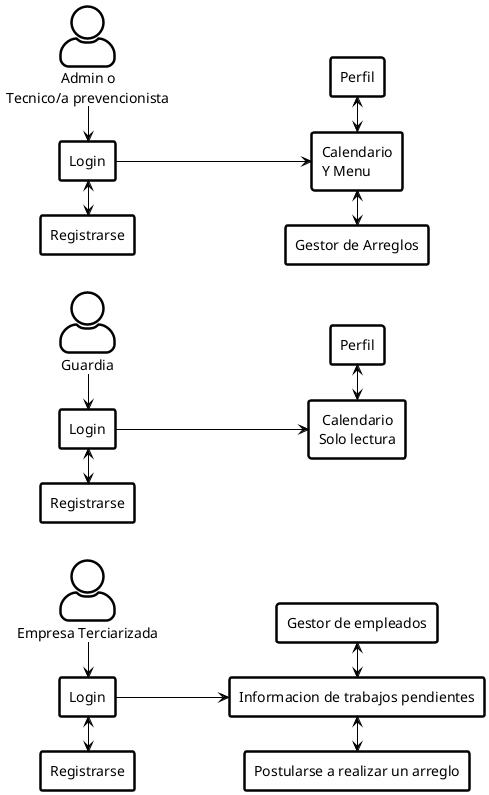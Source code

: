 @startuml "Diagramas de casos de uso"

skinparam {
	Backgroundcolor White
	Linetype Ortho
	ArrowColor Black
	Actor {
		Style Awesome
		BackgroundColor White
		FontColor Black
		BorderColor Black
		BorderThickness 2.5
	}
	Component {
		Style Rectangle
		FontColor Black
		BackgroundColor White
		BorderColor Black
		BorderThickness 2.5
	}
}

left to right direction

'_____________________________________________________________________________________________________________________
:Admin o Tecnico prevencionista: as "               Admin o\nTecnico/a prevencionista"
[Login Admin] as "Login"
:Admin o Tecnico prevencionista: -r-> [Login Admin]

[Registrarse Admin] as "Registrarse"
[Login Admin] <-r-> [Registrarse Admin]

[Calendario Admin] as "Calendario\nY Menu"
[Login Admin] -d-> [Calendario Admin]

[Gestor de arreglos Admin] as "Gestor de Arreglos"
[Calendario Admin] <-r-> [Gestor de arreglos Admin]

[Perfil Admin] as "Perfil"
[Calendario Admin] <-l-> [Perfil Admin]
'_____________________________________________________________________________________________________________________
:Guardia:
[Login Guardia] as "Login"
:Guardia: -r-> [Login Guardia]

[Calendario Guardia] as " Calendario\nSolo lectura"
[Login Guardia] -d-> [Calendario Guardia]

[Registrarse Guardia] as "Registrarse"
[Login Guardia] <-r-> [Registrarse Guardia]

[Perfil Guardia] as "Perfil"
[Calendario Guardia] <-l-> [Perfil Guardia]
'_____________________________________________________________________________________________________________________
:Empresa Terciarizada:
[Login Terciarizado E] as "Login"
:Empresa Terciarizada: -r-> [Login Terciarizado E]

[Registrarse E] as "Registrarse"
[Login Terciarizado E] <-r-> [Registrarse E]

[Informacion de trabajos pendientes E] as "Informacion de trabajos pendientes"
[Login Terciarizado E] -d-> [Informacion de trabajos pendientes E]

[Gestor de empleados terciarizados] as "Gestor de empleados"
[Informacion de trabajos pendientes E] <-l-> [Gestor de empleados terciarizados]

[Postularse a realizar un arreglo]
[Informacion de trabajos pendientes E] <-r-> [Postularse a realizar un arreglo]
'_____________________________________________________________________________________________________________________


@enduml
